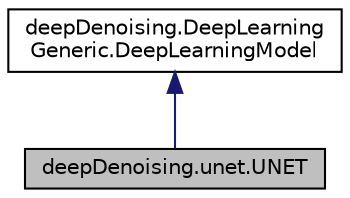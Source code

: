 digraph "deepDenoising.unet.UNET"
{
  edge [fontname="Helvetica",fontsize="10",labelfontname="Helvetica",labelfontsize="10"];
  node [fontname="Helvetica",fontsize="10",shape=record];
  Node0 [label="deepDenoising.unet.UNET",height=0.2,width=0.4,color="black", fillcolor="grey75", style="filled", fontcolor="black"];
  Node1 -> Node0 [dir="back",color="midnightblue",fontsize="10",style="solid",fontname="Helvetica"];
  Node1 [label="deepDenoising.DeepLearning\lGeneric.DeepLearningModel",height=0.2,width=0.4,color="black", fillcolor="white", style="filled",URL="$classdeepDenoising_1_1DeepLearningGeneric_1_1DeepLearningModel.html"];
}
